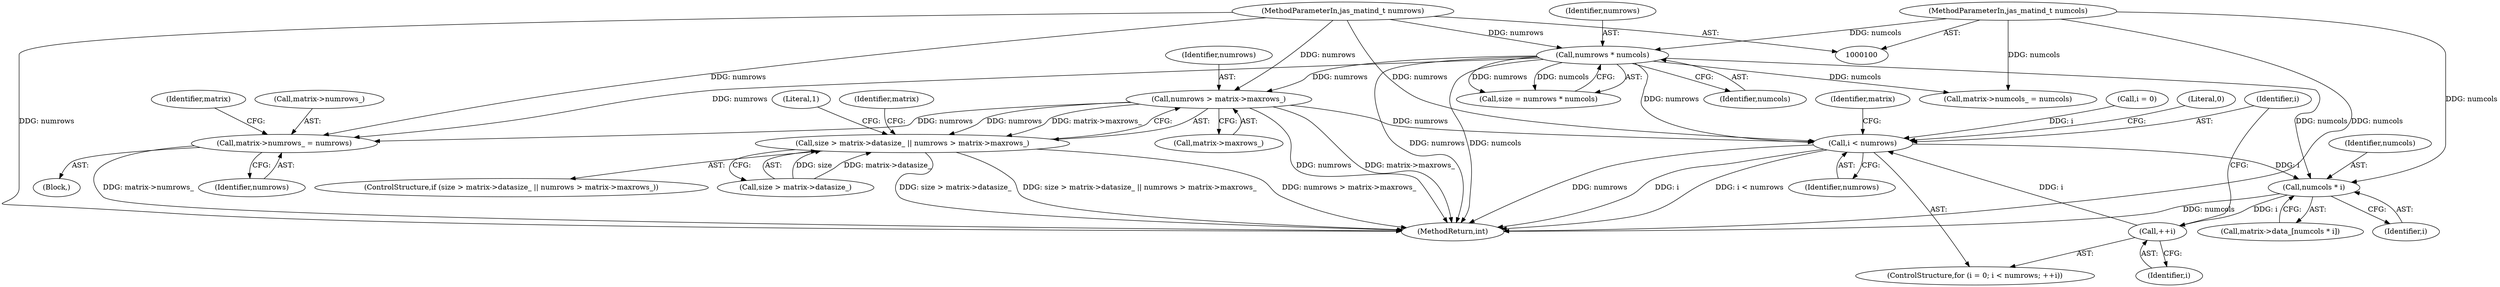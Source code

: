 digraph "0_jasper_d42b2388f7f8e0332c846675133acea151fc557a_23@pointer" {
"1000119" [label="(Call,numrows > matrix->maxrows_)"];
"1000109" [label="(Call,numrows * numcols)"];
"1000102" [label="(MethodParameterIn,jas_matind_t numrows)"];
"1000103" [label="(MethodParameterIn,jas_matind_t numcols)"];
"1000113" [label="(Call,size > matrix->datasize_ || numrows > matrix->maxrows_)"];
"1000128" [label="(Call,matrix->numrows_ = numrows)"];
"1000142" [label="(Call,i < numrows)"];
"1000159" [label="(Call,numcols * i)"];
"1000145" [label="(Call,++i)"];
"1000120" [label="(Identifier,numrows)"];
"1000109" [label="(Call,numrows * numcols)"];
"1000102" [label="(MethodParameterIn,jas_matind_t numrows)"];
"1000121" [label="(Call,matrix->maxrows_)"];
"1000151" [label="(Identifier,matrix)"];
"1000160" [label="(Identifier,numcols)"];
"1000146" [label="(Identifier,i)"];
"1000129" [label="(Call,matrix->numrows_)"];
"1000164" [label="(MethodReturn,int)"];
"1000127" [label="(Literal,1)"];
"1000119" [label="(Call,numrows > matrix->maxrows_)"];
"1000112" [label="(ControlStructure,if (size > matrix->datasize_ || numrows > matrix->maxrows_))"];
"1000139" [label="(Call,i = 0)"];
"1000114" [label="(Call,size > matrix->datasize_)"];
"1000159" [label="(Call,numcols * i)"];
"1000107" [label="(Call,size = numrows * numcols)"];
"1000163" [label="(Literal,0)"];
"1000161" [label="(Identifier,i)"];
"1000143" [label="(Identifier,i)"];
"1000132" [label="(Identifier,numrows)"];
"1000104" [label="(Block,)"];
"1000128" [label="(Call,matrix->numrows_ = numrows)"];
"1000133" [label="(Call,matrix->numcols_ = numcols)"];
"1000155" [label="(Call,matrix->data_[numcols * i])"];
"1000138" [label="(ControlStructure,for (i = 0; i < numrows; ++i))"];
"1000113" [label="(Call,size > matrix->datasize_ || numrows > matrix->maxrows_)"];
"1000111" [label="(Identifier,numcols)"];
"1000145" [label="(Call,++i)"];
"1000142" [label="(Call,i < numrows)"];
"1000103" [label="(MethodParameterIn,jas_matind_t numcols)"];
"1000135" [label="(Identifier,matrix)"];
"1000130" [label="(Identifier,matrix)"];
"1000144" [label="(Identifier,numrows)"];
"1000110" [label="(Identifier,numrows)"];
"1000119" -> "1000113"  [label="AST: "];
"1000119" -> "1000121"  [label="CFG: "];
"1000120" -> "1000119"  [label="AST: "];
"1000121" -> "1000119"  [label="AST: "];
"1000113" -> "1000119"  [label="CFG: "];
"1000119" -> "1000164"  [label="DDG: matrix->maxrows_"];
"1000119" -> "1000164"  [label="DDG: numrows"];
"1000119" -> "1000113"  [label="DDG: numrows"];
"1000119" -> "1000113"  [label="DDG: matrix->maxrows_"];
"1000109" -> "1000119"  [label="DDG: numrows"];
"1000102" -> "1000119"  [label="DDG: numrows"];
"1000119" -> "1000128"  [label="DDG: numrows"];
"1000119" -> "1000142"  [label="DDG: numrows"];
"1000109" -> "1000107"  [label="AST: "];
"1000109" -> "1000111"  [label="CFG: "];
"1000110" -> "1000109"  [label="AST: "];
"1000111" -> "1000109"  [label="AST: "];
"1000107" -> "1000109"  [label="CFG: "];
"1000109" -> "1000164"  [label="DDG: numrows"];
"1000109" -> "1000164"  [label="DDG: numcols"];
"1000109" -> "1000107"  [label="DDG: numrows"];
"1000109" -> "1000107"  [label="DDG: numcols"];
"1000102" -> "1000109"  [label="DDG: numrows"];
"1000103" -> "1000109"  [label="DDG: numcols"];
"1000109" -> "1000128"  [label="DDG: numrows"];
"1000109" -> "1000133"  [label="DDG: numcols"];
"1000109" -> "1000142"  [label="DDG: numrows"];
"1000109" -> "1000159"  [label="DDG: numcols"];
"1000102" -> "1000100"  [label="AST: "];
"1000102" -> "1000164"  [label="DDG: numrows"];
"1000102" -> "1000128"  [label="DDG: numrows"];
"1000102" -> "1000142"  [label="DDG: numrows"];
"1000103" -> "1000100"  [label="AST: "];
"1000103" -> "1000164"  [label="DDG: numcols"];
"1000103" -> "1000133"  [label="DDG: numcols"];
"1000103" -> "1000159"  [label="DDG: numcols"];
"1000113" -> "1000112"  [label="AST: "];
"1000113" -> "1000114"  [label="CFG: "];
"1000114" -> "1000113"  [label="AST: "];
"1000127" -> "1000113"  [label="CFG: "];
"1000130" -> "1000113"  [label="CFG: "];
"1000113" -> "1000164"  [label="DDG: numrows > matrix->maxrows_"];
"1000113" -> "1000164"  [label="DDG: size > matrix->datasize_"];
"1000113" -> "1000164"  [label="DDG: size > matrix->datasize_ || numrows > matrix->maxrows_"];
"1000114" -> "1000113"  [label="DDG: size"];
"1000114" -> "1000113"  [label="DDG: matrix->datasize_"];
"1000128" -> "1000104"  [label="AST: "];
"1000128" -> "1000132"  [label="CFG: "];
"1000129" -> "1000128"  [label="AST: "];
"1000132" -> "1000128"  [label="AST: "];
"1000135" -> "1000128"  [label="CFG: "];
"1000128" -> "1000164"  [label="DDG: matrix->numrows_"];
"1000142" -> "1000138"  [label="AST: "];
"1000142" -> "1000144"  [label="CFG: "];
"1000143" -> "1000142"  [label="AST: "];
"1000144" -> "1000142"  [label="AST: "];
"1000151" -> "1000142"  [label="CFG: "];
"1000163" -> "1000142"  [label="CFG: "];
"1000142" -> "1000164"  [label="DDG: i < numrows"];
"1000142" -> "1000164"  [label="DDG: numrows"];
"1000142" -> "1000164"  [label="DDG: i"];
"1000139" -> "1000142"  [label="DDG: i"];
"1000145" -> "1000142"  [label="DDG: i"];
"1000142" -> "1000159"  [label="DDG: i"];
"1000159" -> "1000155"  [label="AST: "];
"1000159" -> "1000161"  [label="CFG: "];
"1000160" -> "1000159"  [label="AST: "];
"1000161" -> "1000159"  [label="AST: "];
"1000155" -> "1000159"  [label="CFG: "];
"1000159" -> "1000164"  [label="DDG: numcols"];
"1000159" -> "1000145"  [label="DDG: i"];
"1000145" -> "1000138"  [label="AST: "];
"1000145" -> "1000146"  [label="CFG: "];
"1000146" -> "1000145"  [label="AST: "];
"1000143" -> "1000145"  [label="CFG: "];
}
